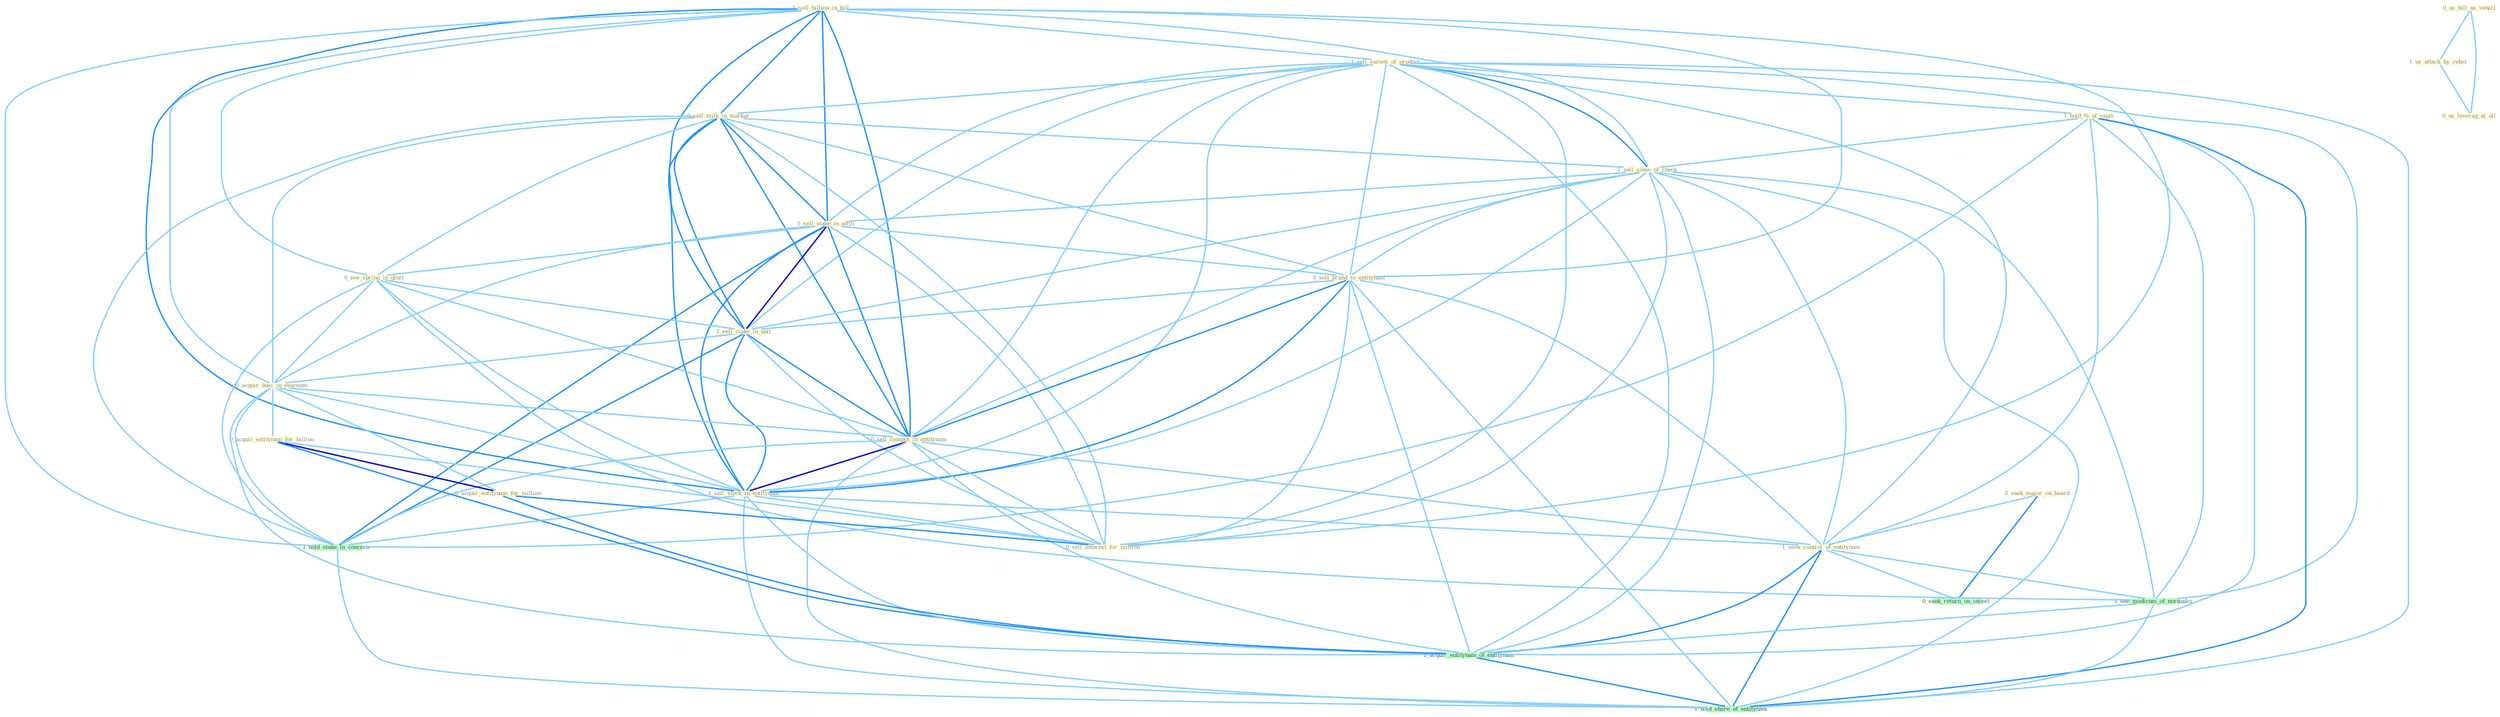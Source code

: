 Graph G{ 
    node
    [shape=polygon,style=filled,width=.5,height=.06,color="#BDFCC9",fixedsize=true,fontsize=4,
    fontcolor="#2f4f4f"];
    {node
    [color="#ffffe0", fontcolor="#8b7d6b"] "1_sell_billion_in_bill " "0_seek_major_on_board " "1_sell_varieti_of_product " "0_sell_milk_in_market " "1_hold_%_of_capit " "1_sell_some_of_check " "1_sell_stake_in_affili " "0_sell_brand_to_entitynam " "0_see_spring_in_glori " "1_sell_stake_in_unit " "0_acquir_busi_in_yearnum " "0_sell_comput_in_entitynam " "0_us_bill_as_vehicl " "1_us_attack_by_rebel " "0_acquir_entitynam_for_billion " "1_sell_stock_in_entitynam " "0_us_leverag_at_all " "0_acquir_entitynam_for_million " "1_seek_control_of_entitynam " "0_sell_interest_for_million "}
{node [color="#fff0f5", fontcolor="#b22222"]}
edge [color="#B0E2FF"];

	"1_sell_billion_in_bill " -- "1_sell_varieti_of_product " [w="1", color="#87cefa" ];
	"1_sell_billion_in_bill " -- "0_sell_milk_in_market " [w="2", color="#1e90ff" , len=0.8];
	"1_sell_billion_in_bill " -- "1_sell_some_of_check " [w="1", color="#87cefa" ];
	"1_sell_billion_in_bill " -- "1_sell_stake_in_affili " [w="2", color="#1e90ff" , len=0.8];
	"1_sell_billion_in_bill " -- "0_sell_brand_to_entitynam " [w="1", color="#87cefa" ];
	"1_sell_billion_in_bill " -- "0_see_spring_in_glori " [w="1", color="#87cefa" ];
	"1_sell_billion_in_bill " -- "1_sell_stake_in_unit " [w="2", color="#1e90ff" , len=0.8];
	"1_sell_billion_in_bill " -- "0_acquir_busi_in_yearnum " [w="1", color="#87cefa" ];
	"1_sell_billion_in_bill " -- "0_sell_comput_in_entitynam " [w="2", color="#1e90ff" , len=0.8];
	"1_sell_billion_in_bill " -- "1_sell_stock_in_entitynam " [w="2", color="#1e90ff" , len=0.8];
	"1_sell_billion_in_bill " -- "0_sell_interest_for_million " [w="1", color="#87cefa" ];
	"1_sell_billion_in_bill " -- "1_hold_stake_in_concern " [w="1", color="#87cefa" ];
	"0_seek_major_on_board " -- "1_seek_control_of_entitynam " [w="1", color="#87cefa" ];
	"0_seek_major_on_board " -- "0_seek_return_on_invest " [w="2", color="#1e90ff" , len=0.8];
	"1_sell_varieti_of_product " -- "0_sell_milk_in_market " [w="1", color="#87cefa" ];
	"1_sell_varieti_of_product " -- "1_hold_%_of_capit " [w="1", color="#87cefa" ];
	"1_sell_varieti_of_product " -- "1_sell_some_of_check " [w="2", color="#1e90ff" , len=0.8];
	"1_sell_varieti_of_product " -- "1_sell_stake_in_affili " [w="1", color="#87cefa" ];
	"1_sell_varieti_of_product " -- "0_sell_brand_to_entitynam " [w="1", color="#87cefa" ];
	"1_sell_varieti_of_product " -- "1_sell_stake_in_unit " [w="1", color="#87cefa" ];
	"1_sell_varieti_of_product " -- "0_sell_comput_in_entitynam " [w="1", color="#87cefa" ];
	"1_sell_varieti_of_product " -- "1_sell_stock_in_entitynam " [w="1", color="#87cefa" ];
	"1_sell_varieti_of_product " -- "1_seek_control_of_entitynam " [w="1", color="#87cefa" ];
	"1_sell_varieti_of_product " -- "0_sell_interest_for_million " [w="1", color="#87cefa" ];
	"1_sell_varieti_of_product " -- "1_see_modicum_of_normalci " [w="1", color="#87cefa" ];
	"1_sell_varieti_of_product " -- "1_acquir_entitynam_of_entitynam " [w="1", color="#87cefa" ];
	"1_sell_varieti_of_product " -- "1_hold_share_of_entitynam " [w="1", color="#87cefa" ];
	"0_sell_milk_in_market " -- "1_sell_some_of_check " [w="1", color="#87cefa" ];
	"0_sell_milk_in_market " -- "1_sell_stake_in_affili " [w="2", color="#1e90ff" , len=0.8];
	"0_sell_milk_in_market " -- "0_sell_brand_to_entitynam " [w="1", color="#87cefa" ];
	"0_sell_milk_in_market " -- "0_see_spring_in_glori " [w="1", color="#87cefa" ];
	"0_sell_milk_in_market " -- "1_sell_stake_in_unit " [w="2", color="#1e90ff" , len=0.8];
	"0_sell_milk_in_market " -- "0_acquir_busi_in_yearnum " [w="1", color="#87cefa" ];
	"0_sell_milk_in_market " -- "0_sell_comput_in_entitynam " [w="2", color="#1e90ff" , len=0.8];
	"0_sell_milk_in_market " -- "1_sell_stock_in_entitynam " [w="2", color="#1e90ff" , len=0.8];
	"0_sell_milk_in_market " -- "0_sell_interest_for_million " [w="1", color="#87cefa" ];
	"0_sell_milk_in_market " -- "1_hold_stake_in_concern " [w="1", color="#87cefa" ];
	"1_hold_%_of_capit " -- "1_sell_some_of_check " [w="1", color="#87cefa" ];
	"1_hold_%_of_capit " -- "1_seek_control_of_entitynam " [w="1", color="#87cefa" ];
	"1_hold_%_of_capit " -- "1_hold_stake_in_concern " [w="1", color="#87cefa" ];
	"1_hold_%_of_capit " -- "1_see_modicum_of_normalci " [w="1", color="#87cefa" ];
	"1_hold_%_of_capit " -- "1_acquir_entitynam_of_entitynam " [w="1", color="#87cefa" ];
	"1_hold_%_of_capit " -- "1_hold_share_of_entitynam " [w="2", color="#1e90ff" , len=0.8];
	"1_sell_some_of_check " -- "1_sell_stake_in_affili " [w="1", color="#87cefa" ];
	"1_sell_some_of_check " -- "0_sell_brand_to_entitynam " [w="1", color="#87cefa" ];
	"1_sell_some_of_check " -- "1_sell_stake_in_unit " [w="1", color="#87cefa" ];
	"1_sell_some_of_check " -- "0_sell_comput_in_entitynam " [w="1", color="#87cefa" ];
	"1_sell_some_of_check " -- "1_sell_stock_in_entitynam " [w="1", color="#87cefa" ];
	"1_sell_some_of_check " -- "1_seek_control_of_entitynam " [w="1", color="#87cefa" ];
	"1_sell_some_of_check " -- "0_sell_interest_for_million " [w="1", color="#87cefa" ];
	"1_sell_some_of_check " -- "1_see_modicum_of_normalci " [w="1", color="#87cefa" ];
	"1_sell_some_of_check " -- "1_acquir_entitynam_of_entitynam " [w="1", color="#87cefa" ];
	"1_sell_some_of_check " -- "1_hold_share_of_entitynam " [w="1", color="#87cefa" ];
	"1_sell_stake_in_affili " -- "0_sell_brand_to_entitynam " [w="1", color="#87cefa" ];
	"1_sell_stake_in_affili " -- "0_see_spring_in_glori " [w="1", color="#87cefa" ];
	"1_sell_stake_in_affili " -- "1_sell_stake_in_unit " [w="3", color="#0000cd" , len=0.6];
	"1_sell_stake_in_affili " -- "0_acquir_busi_in_yearnum " [w="1", color="#87cefa" ];
	"1_sell_stake_in_affili " -- "0_sell_comput_in_entitynam " [w="2", color="#1e90ff" , len=0.8];
	"1_sell_stake_in_affili " -- "1_sell_stock_in_entitynam " [w="2", color="#1e90ff" , len=0.8];
	"1_sell_stake_in_affili " -- "0_sell_interest_for_million " [w="1", color="#87cefa" ];
	"1_sell_stake_in_affili " -- "1_hold_stake_in_concern " [w="2", color="#1e90ff" , len=0.8];
	"0_sell_brand_to_entitynam " -- "1_sell_stake_in_unit " [w="1", color="#87cefa" ];
	"0_sell_brand_to_entitynam " -- "0_sell_comput_in_entitynam " [w="2", color="#1e90ff" , len=0.8];
	"0_sell_brand_to_entitynam " -- "1_sell_stock_in_entitynam " [w="2", color="#1e90ff" , len=0.8];
	"0_sell_brand_to_entitynam " -- "1_seek_control_of_entitynam " [w="1", color="#87cefa" ];
	"0_sell_brand_to_entitynam " -- "0_sell_interest_for_million " [w="1", color="#87cefa" ];
	"0_sell_brand_to_entitynam " -- "1_acquir_entitynam_of_entitynam " [w="1", color="#87cefa" ];
	"0_sell_brand_to_entitynam " -- "1_hold_share_of_entitynam " [w="1", color="#87cefa" ];
	"0_see_spring_in_glori " -- "1_sell_stake_in_unit " [w="1", color="#87cefa" ];
	"0_see_spring_in_glori " -- "0_acquir_busi_in_yearnum " [w="1", color="#87cefa" ];
	"0_see_spring_in_glori " -- "0_sell_comput_in_entitynam " [w="1", color="#87cefa" ];
	"0_see_spring_in_glori " -- "1_sell_stock_in_entitynam " [w="1", color="#87cefa" ];
	"0_see_spring_in_glori " -- "1_hold_stake_in_concern " [w="1", color="#87cefa" ];
	"0_see_spring_in_glori " -- "1_see_modicum_of_normalci " [w="1", color="#87cefa" ];
	"1_sell_stake_in_unit " -- "0_acquir_busi_in_yearnum " [w="1", color="#87cefa" ];
	"1_sell_stake_in_unit " -- "0_sell_comput_in_entitynam " [w="2", color="#1e90ff" , len=0.8];
	"1_sell_stake_in_unit " -- "1_sell_stock_in_entitynam " [w="2", color="#1e90ff" , len=0.8];
	"1_sell_stake_in_unit " -- "0_sell_interest_for_million " [w="1", color="#87cefa" ];
	"1_sell_stake_in_unit " -- "1_hold_stake_in_concern " [w="2", color="#1e90ff" , len=0.8];
	"0_acquir_busi_in_yearnum " -- "0_sell_comput_in_entitynam " [w="1", color="#87cefa" ];
	"0_acquir_busi_in_yearnum " -- "0_acquir_entitynam_for_billion " [w="1", color="#87cefa" ];
	"0_acquir_busi_in_yearnum " -- "1_sell_stock_in_entitynam " [w="1", color="#87cefa" ];
	"0_acquir_busi_in_yearnum " -- "0_acquir_entitynam_for_million " [w="1", color="#87cefa" ];
	"0_acquir_busi_in_yearnum " -- "1_hold_stake_in_concern " [w="1", color="#87cefa" ];
	"0_acquir_busi_in_yearnum " -- "1_acquir_entitynam_of_entitynam " [w="1", color="#87cefa" ];
	"0_sell_comput_in_entitynam " -- "1_sell_stock_in_entitynam " [w="3", color="#0000cd" , len=0.6];
	"0_sell_comput_in_entitynam " -- "1_seek_control_of_entitynam " [w="1", color="#87cefa" ];
	"0_sell_comput_in_entitynam " -- "0_sell_interest_for_million " [w="1", color="#87cefa" ];
	"0_sell_comput_in_entitynam " -- "1_hold_stake_in_concern " [w="1", color="#87cefa" ];
	"0_sell_comput_in_entitynam " -- "1_acquir_entitynam_of_entitynam " [w="1", color="#87cefa" ];
	"0_sell_comput_in_entitynam " -- "1_hold_share_of_entitynam " [w="1", color="#87cefa" ];
	"0_us_bill_as_vehicl " -- "1_us_attack_by_rebel " [w="1", color="#87cefa" ];
	"0_us_bill_as_vehicl " -- "0_us_leverag_at_all " [w="1", color="#87cefa" ];
	"1_us_attack_by_rebel " -- "0_us_leverag_at_all " [w="1", color="#87cefa" ];
	"0_acquir_entitynam_for_billion " -- "0_acquir_entitynam_for_million " [w="3", color="#0000cd" , len=0.6];
	"0_acquir_entitynam_for_billion " -- "0_sell_interest_for_million " [w="1", color="#87cefa" ];
	"0_acquir_entitynam_for_billion " -- "1_acquir_entitynam_of_entitynam " [w="2", color="#1e90ff" , len=0.8];
	"1_sell_stock_in_entitynam " -- "1_seek_control_of_entitynam " [w="1", color="#87cefa" ];
	"1_sell_stock_in_entitynam " -- "0_sell_interest_for_million " [w="1", color="#87cefa" ];
	"1_sell_stock_in_entitynam " -- "1_hold_stake_in_concern " [w="1", color="#87cefa" ];
	"1_sell_stock_in_entitynam " -- "1_acquir_entitynam_of_entitynam " [w="1", color="#87cefa" ];
	"1_sell_stock_in_entitynam " -- "1_hold_share_of_entitynam " [w="1", color="#87cefa" ];
	"0_acquir_entitynam_for_million " -- "0_sell_interest_for_million " [w="2", color="#1e90ff" , len=0.8];
	"0_acquir_entitynam_for_million " -- "1_acquir_entitynam_of_entitynam " [w="2", color="#1e90ff" , len=0.8];
	"1_seek_control_of_entitynam " -- "0_seek_return_on_invest " [w="1", color="#87cefa" ];
	"1_seek_control_of_entitynam " -- "1_see_modicum_of_normalci " [w="1", color="#87cefa" ];
	"1_seek_control_of_entitynam " -- "1_acquir_entitynam_of_entitynam " [w="2", color="#1e90ff" , len=0.8];
	"1_seek_control_of_entitynam " -- "1_hold_share_of_entitynam " [w="2", color="#1e90ff" , len=0.8];
	"1_hold_stake_in_concern " -- "1_hold_share_of_entitynam " [w="1", color="#87cefa" ];
	"1_see_modicum_of_normalci " -- "1_acquir_entitynam_of_entitynam " [w="1", color="#87cefa" ];
	"1_see_modicum_of_normalci " -- "1_hold_share_of_entitynam " [w="1", color="#87cefa" ];
	"1_acquir_entitynam_of_entitynam " -- "1_hold_share_of_entitynam " [w="2", color="#1e90ff" , len=0.8];
}